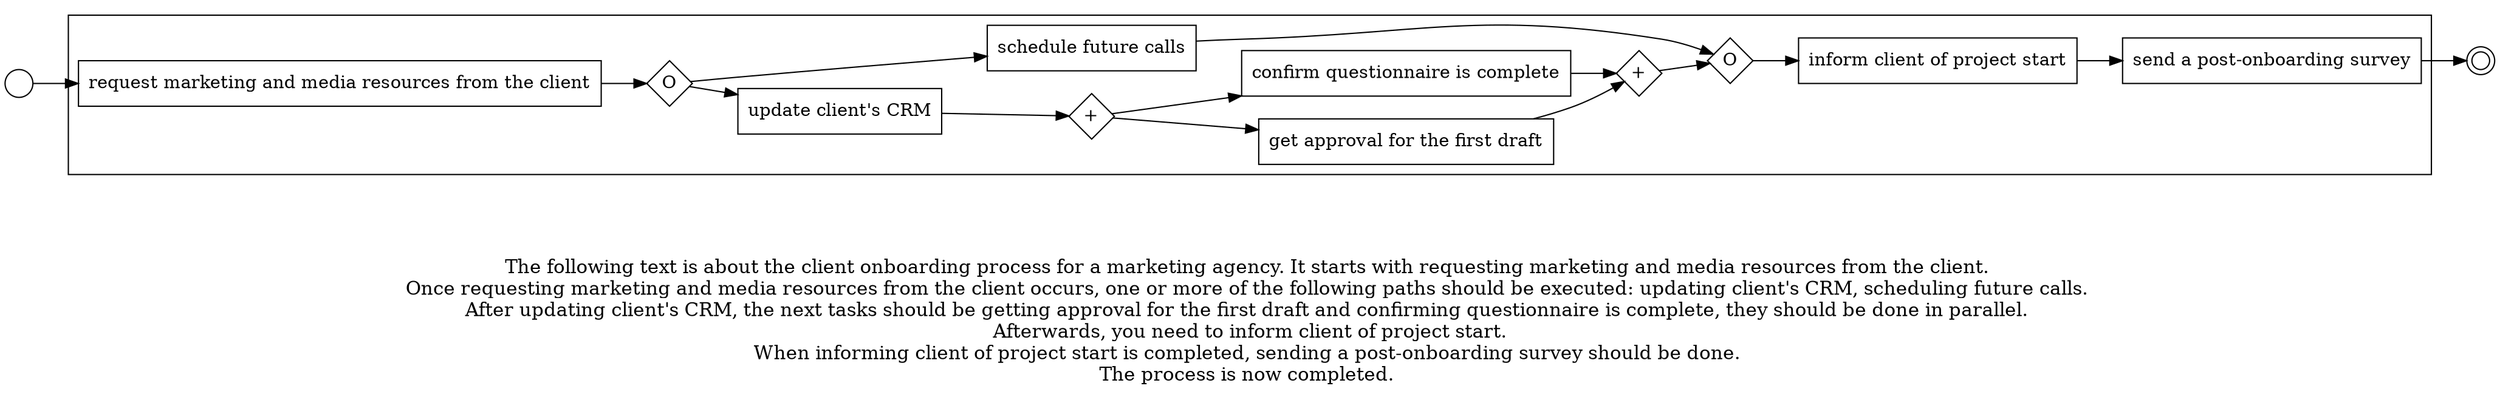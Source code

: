 digraph client_onboarding_process_for_a_marketing_agency_98 {
	graph [rankdir=LR]
	START_NODE [label="" shape=circle width=0.3]
	subgraph CLUSTER_0 {
		"request marketing and media resources from the client" [shape=box]
		"OR_SPLIT--2. Setting the agenda_LFX3" [label=O fixedsize=true shape=diamond width=0.5]
		"request marketing and media resources from the client" -> "OR_SPLIT--2. Setting the agenda_LFX3"
		"update client's CRM" [shape=box]
		"OR_SPLIT--2. Setting the agenda_LFX3" -> "update client's CRM"
		"schedule future calls" [shape=box]
		"OR_SPLIT--2. Setting the agenda_LFX3" -> "schedule future calls"
		"AND_SPLIT--2. Setting the agenda_KHUR" [label="+" fixedsize=true shape=diamond width=0.5]
		"update client's CRM" -> "AND_SPLIT--2. Setting the agenda_KHUR"
		"get approval for the first draft" [shape=box]
		"AND_SPLIT--2. Setting the agenda_KHUR" -> "get approval for the first draft"
		"confirm questionnaire is complete" [shape=box]
		"AND_SPLIT--2. Setting the agenda_KHUR" -> "confirm questionnaire is complete"
		"AND_JOIN--2. Setting the agenda_KHUR" [label="+" fixedsize=true shape=diamond width=0.5]
		"get approval for the first draft" -> "AND_JOIN--2. Setting the agenda_KHUR"
		"confirm questionnaire is complete" -> "AND_JOIN--2. Setting the agenda_KHUR"
		"OR_JOIN--2. Setting the agenda_LFX3" [label=O fixedsize=true shape=diamond width=0.5]
		"AND_JOIN--2. Setting the agenda_KHUR" -> "OR_JOIN--2. Setting the agenda_LFX3"
		"schedule future calls" -> "OR_JOIN--2. Setting the agenda_LFX3"
		"inform client of project start" [shape=box]
		"OR_JOIN--2. Setting the agenda_LFX3" -> "inform client of project start"
		"send a post-onboarding survey" [shape=box]
		"inform client of project start" -> "send a post-onboarding survey"
	}
	START_NODE -> "request marketing and media resources from the client"
	END_NODE [label="" shape=doublecircle width=0.2]
	"send a post-onboarding survey" -> END_NODE
	fontsize=15 label="\n\n
The following text is about the client onboarding process for a marketing agency. It starts with requesting marketing and media resources from the client. 
Once requesting marketing and media resources from the client occurs, one or more of the following paths should be executed: updating client's CRM, scheduling future calls. 
After updating client's CRM, the next tasks should be getting approval for the first draft and confirming questionnaire is complete, they should be done in parallel. 
Afterwards, you need to inform client of project start.
When informing client of project start is completed, sending a post-onboarding survey should be done. 
The process is now completed. 
"
}
